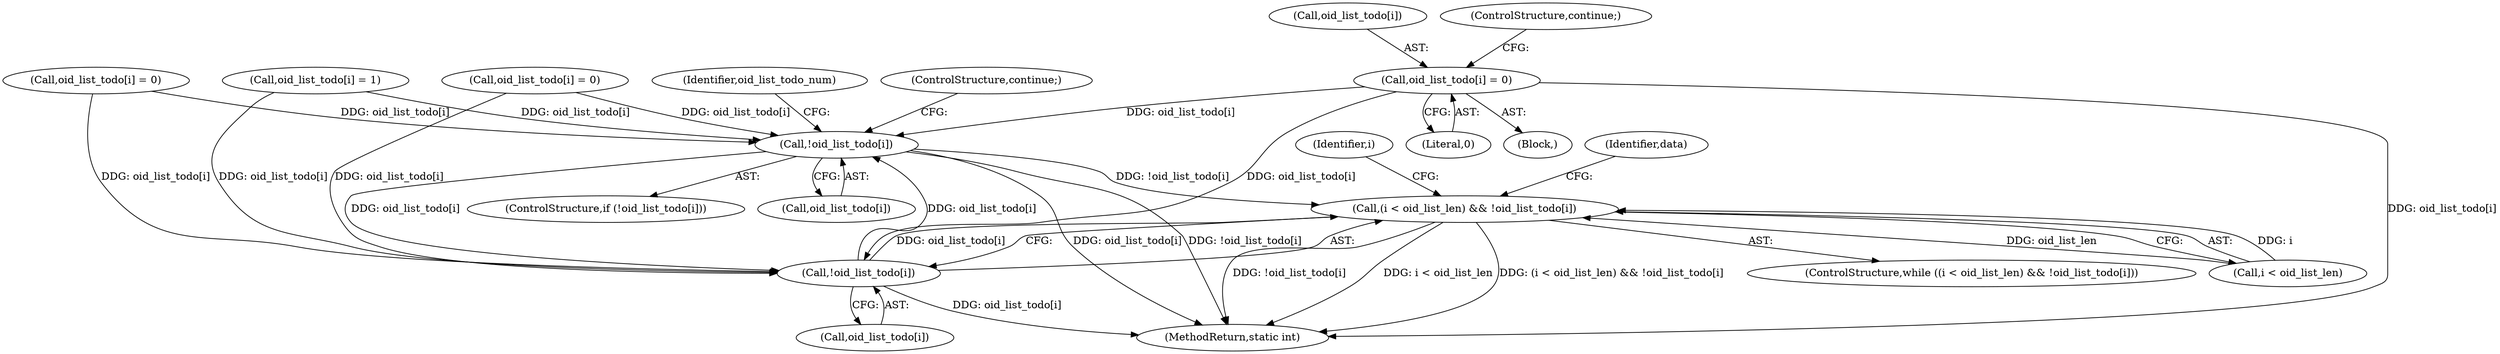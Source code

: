digraph "0_collectd_d16c24542b2f96a194d43a73c2e5778822b9cb47@array" {
"1000677" [label="(Call,oid_list_todo[i] = 0)"];
"1000347" [label="(Call,!oid_list_todo[i])"];
"1000501" [label="(Call,(i < oid_list_len) && !oid_list_todo[i])"];
"1000505" [label="(Call,!oid_list_todo[i])"];
"1000353" [label="(Identifier,oid_list_todo_num)"];
"1000678" [label="(Call,oid_list_todo[i])"];
"1000346" [label="(ControlStructure,if (!oid_list_todo[i]))"];
"1000261" [label="(Call,oid_list_todo[i] = 1)"];
"1000682" [label="(ControlStructure,continue;)"];
"1000677" [label="(Call,oid_list_todo[i] = 0)"];
"1000348" [label="(Call,oid_list_todo[i])"];
"1000502" [label="(Call,i < oid_list_len)"];
"1000681" [label="(Literal,0)"];
"1000500" [label="(ControlStructure,while ((i < oid_list_len) && !oid_list_todo[i]))"];
"1000574" [label="(Call,oid_list_todo[i] = 0)"];
"1000667" [label="(Block,)"];
"1000510" [label="(Identifier,i)"];
"1000505" [label="(Call,!oid_list_todo[i])"];
"1000501" [label="(Call,(i < oid_list_len) && !oid_list_todo[i])"];
"1000351" [label="(ControlStructure,continue;)"];
"1000506" [label="(Call,oid_list_todo[i])"];
"1000876" [label="(MethodReturn,static int)"];
"1000347" [label="(Call,!oid_list_todo[i])"];
"1000643" [label="(Call,oid_list_todo[i] = 0)"];
"1000517" [label="(Identifier,data)"];
"1000677" -> "1000667"  [label="AST: "];
"1000677" -> "1000681"  [label="CFG: "];
"1000678" -> "1000677"  [label="AST: "];
"1000681" -> "1000677"  [label="AST: "];
"1000682" -> "1000677"  [label="CFG: "];
"1000677" -> "1000876"  [label="DDG: oid_list_todo[i]"];
"1000677" -> "1000347"  [label="DDG: oid_list_todo[i]"];
"1000677" -> "1000505"  [label="DDG: oid_list_todo[i]"];
"1000347" -> "1000346"  [label="AST: "];
"1000347" -> "1000348"  [label="CFG: "];
"1000348" -> "1000347"  [label="AST: "];
"1000351" -> "1000347"  [label="CFG: "];
"1000353" -> "1000347"  [label="CFG: "];
"1000347" -> "1000876"  [label="DDG: oid_list_todo[i]"];
"1000347" -> "1000876"  [label="DDG: !oid_list_todo[i]"];
"1000574" -> "1000347"  [label="DDG: oid_list_todo[i]"];
"1000505" -> "1000347"  [label="DDG: oid_list_todo[i]"];
"1000643" -> "1000347"  [label="DDG: oid_list_todo[i]"];
"1000261" -> "1000347"  [label="DDG: oid_list_todo[i]"];
"1000347" -> "1000501"  [label="DDG: !oid_list_todo[i]"];
"1000347" -> "1000505"  [label="DDG: oid_list_todo[i]"];
"1000501" -> "1000500"  [label="AST: "];
"1000501" -> "1000502"  [label="CFG: "];
"1000501" -> "1000505"  [label="CFG: "];
"1000502" -> "1000501"  [label="AST: "];
"1000505" -> "1000501"  [label="AST: "];
"1000510" -> "1000501"  [label="CFG: "];
"1000517" -> "1000501"  [label="CFG: "];
"1000501" -> "1000876"  [label="DDG: i < oid_list_len"];
"1000501" -> "1000876"  [label="DDG: (i < oid_list_len) && !oid_list_todo[i]"];
"1000501" -> "1000876"  [label="DDG: !oid_list_todo[i]"];
"1000502" -> "1000501"  [label="DDG: i"];
"1000502" -> "1000501"  [label="DDG: oid_list_len"];
"1000505" -> "1000501"  [label="DDG: oid_list_todo[i]"];
"1000505" -> "1000506"  [label="CFG: "];
"1000506" -> "1000505"  [label="AST: "];
"1000505" -> "1000876"  [label="DDG: oid_list_todo[i]"];
"1000574" -> "1000505"  [label="DDG: oid_list_todo[i]"];
"1000643" -> "1000505"  [label="DDG: oid_list_todo[i]"];
"1000261" -> "1000505"  [label="DDG: oid_list_todo[i]"];
}
